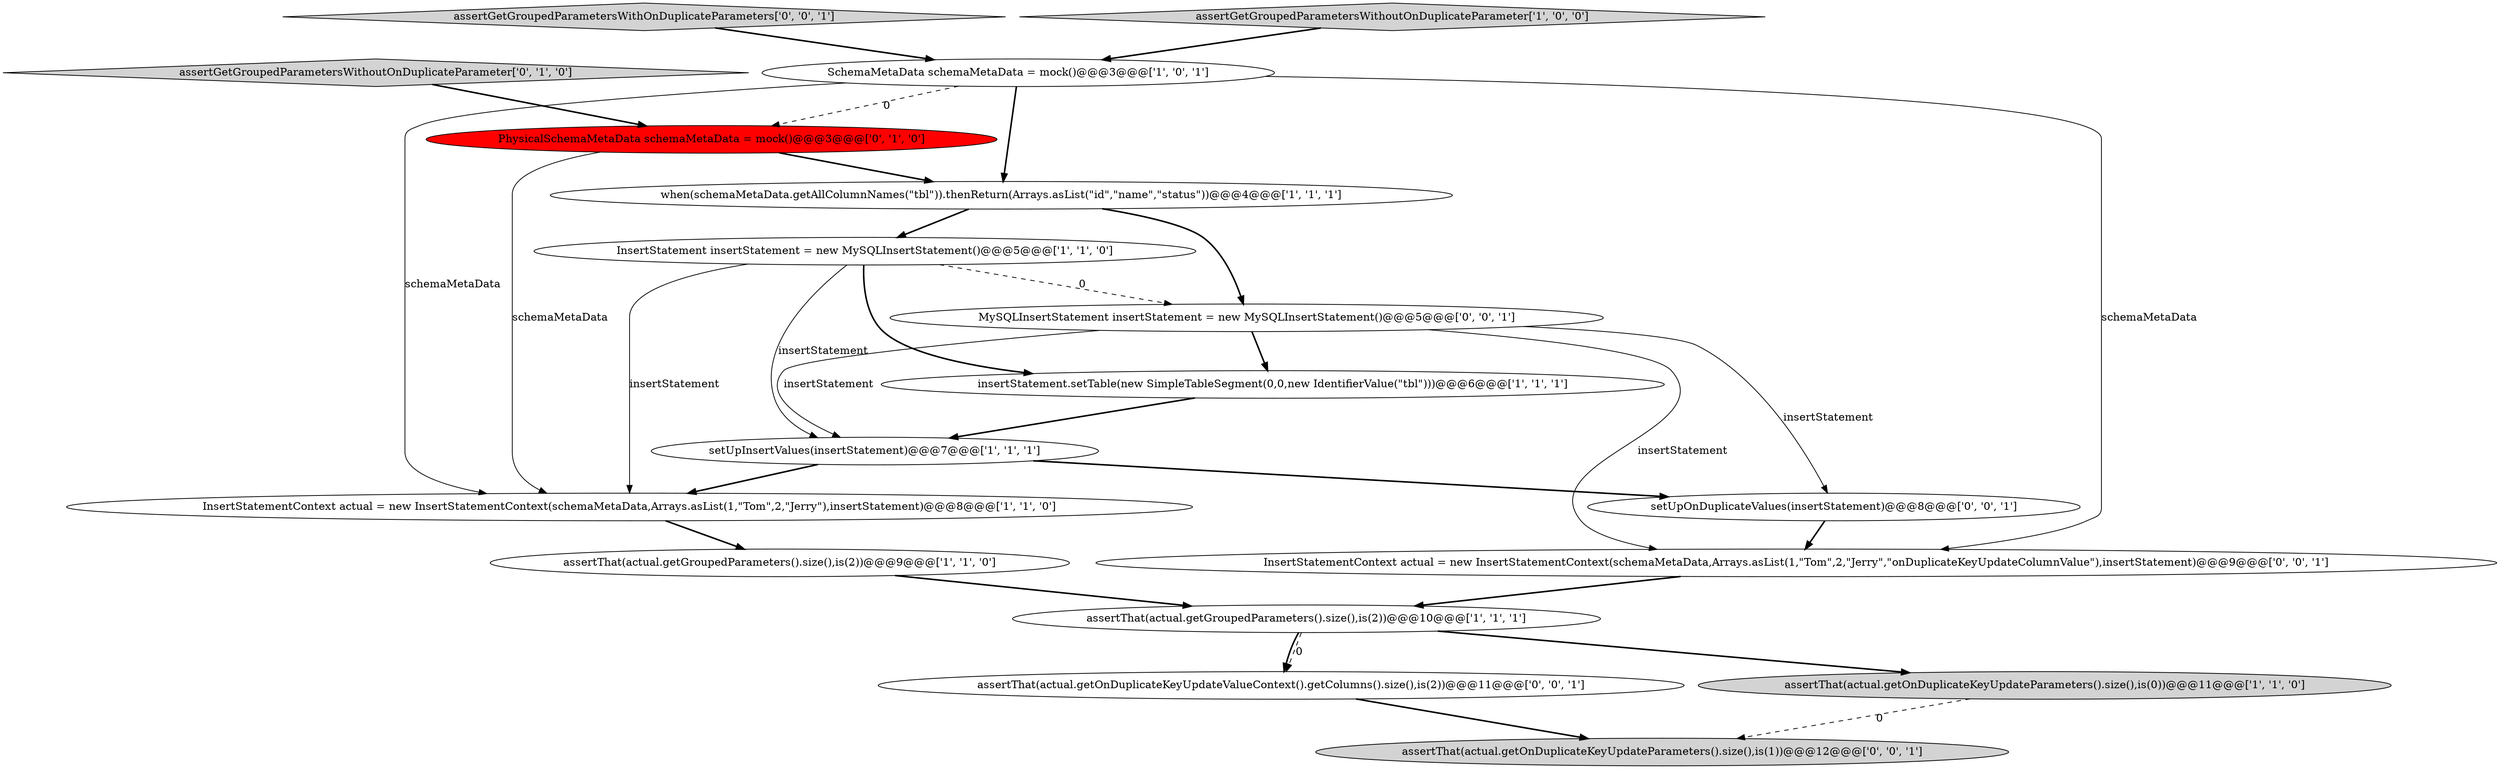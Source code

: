 digraph {
2 [style = filled, label = "setUpInsertValues(insertStatement)@@@7@@@['1', '1', '1']", fillcolor = white, shape = ellipse image = "AAA0AAABBB1BBB"];
16 [style = filled, label = "assertThat(actual.getOnDuplicateKeyUpdateValueContext().getColumns().size(),is(2))@@@11@@@['0', '0', '1']", fillcolor = white, shape = ellipse image = "AAA0AAABBB3BBB"];
5 [style = filled, label = "when(schemaMetaData.getAllColumnNames(\"tbl\")).thenReturn(Arrays.asList(\"id\",\"name\",\"status\"))@@@4@@@['1', '1', '1']", fillcolor = white, shape = ellipse image = "AAA0AAABBB1BBB"];
6 [style = filled, label = "InsertStatementContext actual = new InsertStatementContext(schemaMetaData,Arrays.asList(1,\"Tom\",2,\"Jerry\"),insertStatement)@@@8@@@['1', '1', '0']", fillcolor = white, shape = ellipse image = "AAA0AAABBB1BBB"];
4 [style = filled, label = "assertThat(actual.getGroupedParameters().size(),is(2))@@@9@@@['1', '1', '0']", fillcolor = white, shape = ellipse image = "AAA0AAABBB1BBB"];
8 [style = filled, label = "insertStatement.setTable(new SimpleTableSegment(0,0,new IdentifierValue(\"tbl\")))@@@6@@@['1', '1', '1']", fillcolor = white, shape = ellipse image = "AAA0AAABBB1BBB"];
12 [style = filled, label = "setUpOnDuplicateValues(insertStatement)@@@8@@@['0', '0', '1']", fillcolor = white, shape = ellipse image = "AAA0AAABBB3BBB"];
15 [style = filled, label = "assertThat(actual.getOnDuplicateKeyUpdateParameters().size(),is(1))@@@12@@@['0', '0', '1']", fillcolor = lightgray, shape = ellipse image = "AAA0AAABBB3BBB"];
13 [style = filled, label = "assertGetGroupedParametersWithOnDuplicateParameters['0', '0', '1']", fillcolor = lightgray, shape = diamond image = "AAA0AAABBB3BBB"];
17 [style = filled, label = "InsertStatementContext actual = new InsertStatementContext(schemaMetaData,Arrays.asList(1,\"Tom\",2,\"Jerry\",\"onDuplicateKeyUpdateColumnValue\"),insertStatement)@@@9@@@['0', '0', '1']", fillcolor = white, shape = ellipse image = "AAA0AAABBB3BBB"];
7 [style = filled, label = "assertThat(actual.getOnDuplicateKeyUpdateParameters().size(),is(0))@@@11@@@['1', '1', '0']", fillcolor = lightgray, shape = ellipse image = "AAA0AAABBB1BBB"];
0 [style = filled, label = "assertThat(actual.getGroupedParameters().size(),is(2))@@@10@@@['1', '1', '1']", fillcolor = white, shape = ellipse image = "AAA0AAABBB1BBB"];
10 [style = filled, label = "assertGetGroupedParametersWithoutOnDuplicateParameter['0', '1', '0']", fillcolor = lightgray, shape = diamond image = "AAA0AAABBB2BBB"];
9 [style = filled, label = "assertGetGroupedParametersWithoutOnDuplicateParameter['1', '0', '0']", fillcolor = lightgray, shape = diamond image = "AAA0AAABBB1BBB"];
11 [style = filled, label = "PhysicalSchemaMetaData schemaMetaData = mock()@@@3@@@['0', '1', '0']", fillcolor = red, shape = ellipse image = "AAA1AAABBB2BBB"];
14 [style = filled, label = "MySQLInsertStatement insertStatement = new MySQLInsertStatement()@@@5@@@['0', '0', '1']", fillcolor = white, shape = ellipse image = "AAA0AAABBB3BBB"];
3 [style = filled, label = "InsertStatement insertStatement = new MySQLInsertStatement()@@@5@@@['1', '1', '0']", fillcolor = white, shape = ellipse image = "AAA0AAABBB1BBB"];
1 [style = filled, label = "SchemaMetaData schemaMetaData = mock()@@@3@@@['1', '0', '1']", fillcolor = white, shape = ellipse image = "AAA0AAABBB1BBB"];
1->5 [style = bold, label=""];
5->3 [style = bold, label=""];
16->15 [style = bold, label=""];
0->16 [style = bold, label=""];
2->6 [style = bold, label=""];
3->6 [style = solid, label="insertStatement"];
1->6 [style = solid, label="schemaMetaData"];
12->17 [style = bold, label=""];
1->17 [style = solid, label="schemaMetaData"];
0->16 [style = dashed, label="0"];
5->14 [style = bold, label=""];
3->2 [style = solid, label="insertStatement"];
13->1 [style = bold, label=""];
2->12 [style = bold, label=""];
4->0 [style = bold, label=""];
0->7 [style = bold, label=""];
6->4 [style = bold, label=""];
11->5 [style = bold, label=""];
17->0 [style = bold, label=""];
11->6 [style = solid, label="schemaMetaData"];
14->12 [style = solid, label="insertStatement"];
8->2 [style = bold, label=""];
1->11 [style = dashed, label="0"];
3->8 [style = bold, label=""];
14->17 [style = solid, label="insertStatement"];
7->15 [style = dashed, label="0"];
14->8 [style = bold, label=""];
3->14 [style = dashed, label="0"];
9->1 [style = bold, label=""];
14->2 [style = solid, label="insertStatement"];
10->11 [style = bold, label=""];
}
